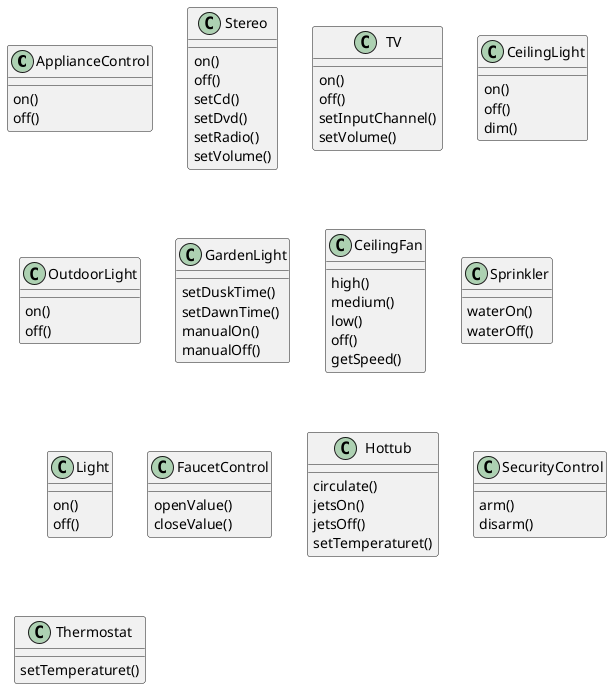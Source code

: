 @startuml vendor

class ApplianceControl{
    on()
    off()
}

class Stereo{
    on()
    off()
    setCd()
    setDvd()
    setRadio()
    setVolume()
}

class TV{
    on()
    off()
    setInputChannel()
    setVolume()
}

class CeilingLight{
    on()
    off()
    dim()
}

class OutdoorLight{
    on()
    off()
}

class GardenLight{
    setDuskTime()
    setDawnTime()
    manualOn()
    manualOff()
}

class CeilingFan{
    high()
    medium()
    low()
    off()
    getSpeed()
}

class Sprinkler{
    waterOn()
    waterOff()
}

class Light{
    on()
    off()
}

class FaucetControl{
    openValue()
    closeValue()
}

class Hottub
{
    circulate()
    jetsOn()
    jetsOff()
    setTemperaturet()
}

class SecurityControl{
    arm()
    disarm()
}

class Thermostat{
    setTemperaturet()
}
@enduml
